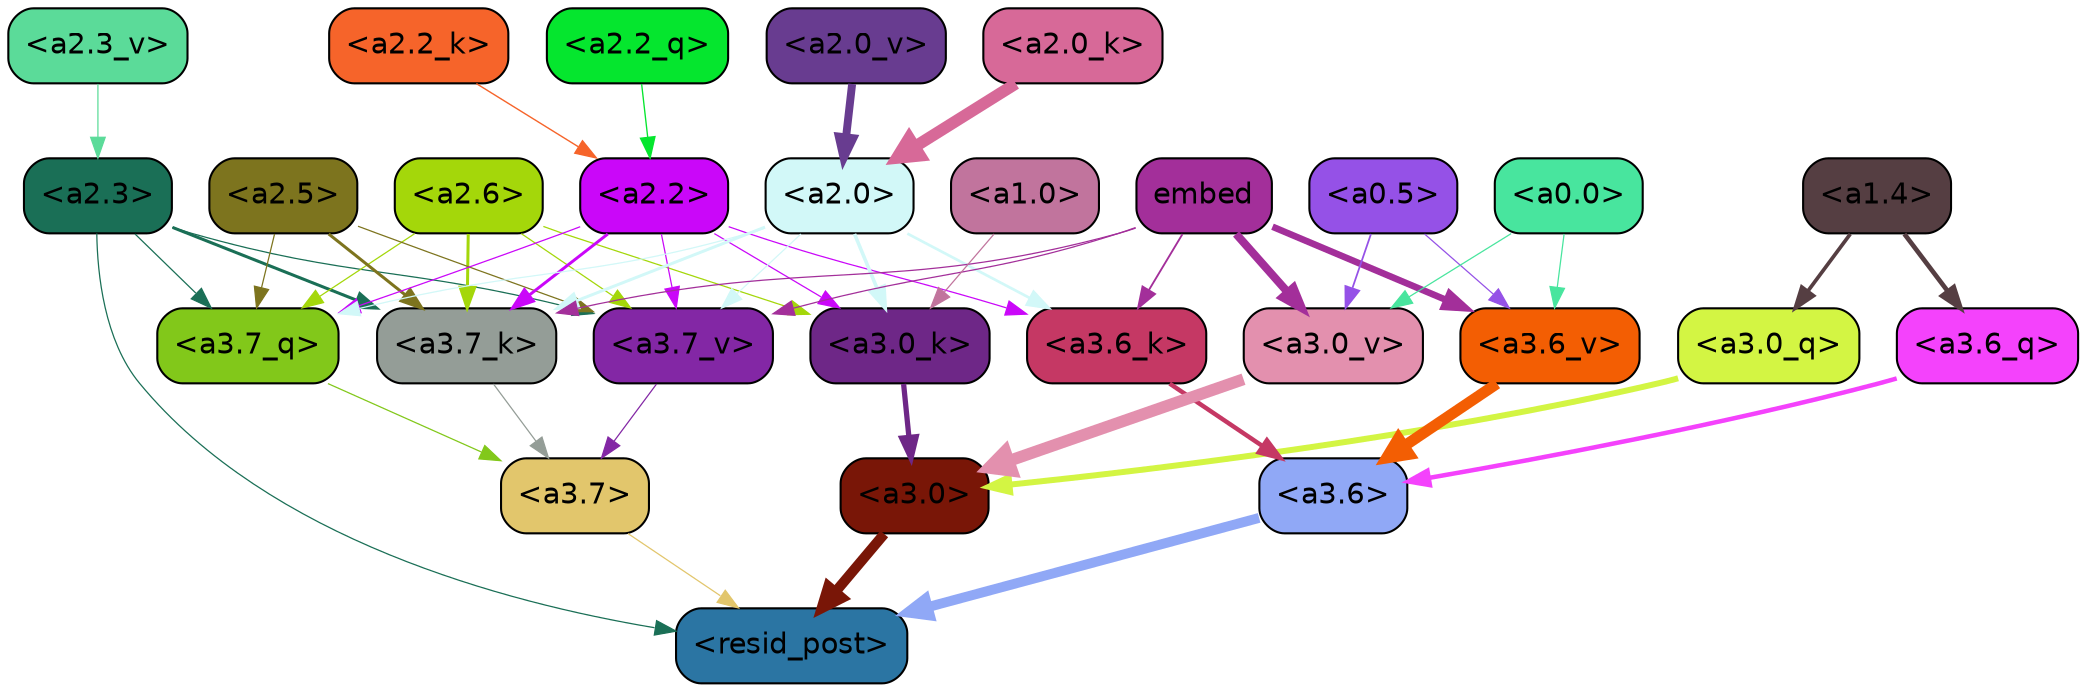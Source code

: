 strict digraph "" {
	graph [bgcolor=transparent,
		layout=dot,
		overlap=false,
		splines=true
	];
	"<a3.7>"	[color=black,
		fillcolor="#e2c66c",
		fontname=Helvetica,
		shape=box,
		style="filled, rounded"];
	"<resid_post>"	[color=black,
		fillcolor="#2b75a3",
		fontname=Helvetica,
		shape=box,
		style="filled, rounded"];
	"<a3.7>" -> "<resid_post>"	[color="#e2c66c",
		penwidth=0.6];
	"<a3.6>"	[color=black,
		fillcolor="#90a8f6",
		fontname=Helvetica,
		shape=box,
		style="filled, rounded"];
	"<a3.6>" -> "<resid_post>"	[color="#90a8f6",
		penwidth=4.746312499046326];
	"<a3.0>"	[color=black,
		fillcolor="#791607",
		fontname=Helvetica,
		shape=box,
		style="filled, rounded"];
	"<a3.0>" -> "<resid_post>"	[color="#791607",
		penwidth=4.896343111991882];
	"<a2.3>"	[color=black,
		fillcolor="#1a6f56",
		fontname=Helvetica,
		shape=box,
		style="filled, rounded"];
	"<a2.3>" -> "<resid_post>"	[color="#1a6f56",
		penwidth=0.6];
	"<a3.7_q>"	[color=black,
		fillcolor="#82c81a",
		fontname=Helvetica,
		shape=box,
		style="filled, rounded"];
	"<a2.3>" -> "<a3.7_q>"	[color="#1a6f56",
		penwidth=0.6];
	"<a3.7_k>"	[color=black,
		fillcolor="#949d97",
		fontname=Helvetica,
		shape=box,
		style="filled, rounded"];
	"<a2.3>" -> "<a3.7_k>"	[color="#1a6f56",
		penwidth=1.467104621231556];
	"<a3.7_v>"	[color=black,
		fillcolor="#8327a5",
		fontname=Helvetica,
		shape=box,
		style="filled, rounded"];
	"<a2.3>" -> "<a3.7_v>"	[color="#1a6f56",
		penwidth=0.6];
	"<a3.7_q>" -> "<a3.7>"	[color="#82c81a",
		penwidth=0.6];
	"<a3.6_q>"	[color=black,
		fillcolor="#f442fc",
		fontname=Helvetica,
		shape=box,
		style="filled, rounded"];
	"<a3.6_q>" -> "<a3.6>"	[color="#f442fc",
		penwidth=2.160832464694977];
	"<a3.0_q>"	[color=black,
		fillcolor="#d3f543",
		fontname=Helvetica,
		shape=box,
		style="filled, rounded"];
	"<a3.0_q>" -> "<a3.0>"	[color="#d3f543",
		penwidth=2.870753765106201];
	"<a3.7_k>" -> "<a3.7>"	[color="#949d97",
		penwidth=0.6];
	"<a3.6_k>"	[color=black,
		fillcolor="#c53864",
		fontname=Helvetica,
		shape=box,
		style="filled, rounded"];
	"<a3.6_k>" -> "<a3.6>"	[color="#c53864",
		penwidth=2.13908451795578];
	"<a3.0_k>"	[color=black,
		fillcolor="#6e2787",
		fontname=Helvetica,
		shape=box,
		style="filled, rounded"];
	"<a3.0_k>" -> "<a3.0>"	[color="#6e2787",
		penwidth=2.520303964614868];
	"<a3.7_v>" -> "<a3.7>"	[color="#8327a5",
		penwidth=0.6];
	"<a3.6_v>"	[color=black,
		fillcolor="#f35e03",
		fontname=Helvetica,
		shape=box,
		style="filled, rounded"];
	"<a3.6_v>" -> "<a3.6>"	[color="#f35e03",
		penwidth=5.297133803367615];
	"<a3.0_v>"	[color=black,
		fillcolor="#e390ae",
		fontname=Helvetica,
		shape=box,
		style="filled, rounded"];
	"<a3.0_v>" -> "<a3.0>"	[color="#e390ae",
		penwidth=5.680712580680847];
	"<a2.6>"	[color=black,
		fillcolor="#a4d70a",
		fontname=Helvetica,
		shape=box,
		style="filled, rounded"];
	"<a2.6>" -> "<a3.7_q>"	[color="#a4d70a",
		penwidth=0.6];
	"<a2.6>" -> "<a3.7_k>"	[color="#a4d70a",
		penwidth=1.4453159049153328];
	"<a2.6>" -> "<a3.0_k>"	[color="#a4d70a",
		penwidth=0.6];
	"<a2.6>" -> "<a3.7_v>"	[color="#a4d70a",
		penwidth=0.6];
	"<a2.5>"	[color=black,
		fillcolor="#7d741e",
		fontname=Helvetica,
		shape=box,
		style="filled, rounded"];
	"<a2.5>" -> "<a3.7_q>"	[color="#7d741e",
		penwidth=0.6];
	"<a2.5>" -> "<a3.7_k>"	[color="#7d741e",
		penwidth=1.4526091292500496];
	"<a2.5>" -> "<a3.7_v>"	[color="#7d741e",
		penwidth=0.6];
	"<a2.2>"	[color=black,
		fillcolor="#ca07f9",
		fontname=Helvetica,
		shape=box,
		style="filled, rounded"];
	"<a2.2>" -> "<a3.7_q>"	[color="#ca07f9",
		penwidth=0.6];
	"<a2.2>" -> "<a3.7_k>"	[color="#ca07f9",
		penwidth=1.4310357049107552];
	"<a2.2>" -> "<a3.6_k>"	[color="#ca07f9",
		penwidth=0.6];
	"<a2.2>" -> "<a3.0_k>"	[color="#ca07f9",
		penwidth=0.6];
	"<a2.2>" -> "<a3.7_v>"	[color="#ca07f9",
		penwidth=0.6];
	"<a2.0>"	[color=black,
		fillcolor="#d2f8f8",
		fontname=Helvetica,
		shape=box,
		style="filled, rounded"];
	"<a2.0>" -> "<a3.7_q>"	[color="#d2f8f8",
		penwidth=0.6];
	"<a2.0>" -> "<a3.7_k>"	[color="#d2f8f8",
		penwidth=1.4314699843525887];
	"<a2.0>" -> "<a3.6_k>"	[color="#d2f8f8",
		penwidth=1.2950235605239868];
	"<a2.0>" -> "<a3.0_k>"	[color="#d2f8f8",
		penwidth=1.712992787361145];
	"<a2.0>" -> "<a3.7_v>"	[color="#d2f8f8",
		penwidth=0.6];
	"<a1.4>"	[color=black,
		fillcolor="#553e42",
		fontname=Helvetica,
		shape=box,
		style="filled, rounded"];
	"<a1.4>" -> "<a3.6_q>"	[color="#553e42",
		penwidth=2.242796540260315];
	"<a1.4>" -> "<a3.0_q>"	[color="#553e42",
		penwidth=1.7808996737003326];
	embed	[color=black,
		fillcolor="#a32f9a",
		fontname=Helvetica,
		shape=box,
		style="filled, rounded"];
	embed -> "<a3.7_k>"	[color="#a32f9a",
		penwidth=0.6];
	embed -> "<a3.6_k>"	[color="#a32f9a",
		penwidth=0.891706109046936];
	embed -> "<a3.7_v>"	[color="#a32f9a",
		penwidth=0.6];
	embed -> "<a3.6_v>"	[color="#a32f9a",
		penwidth=3.1766927242279053];
	embed -> "<a3.0_v>"	[color="#a32f9a",
		penwidth=3.9005755856633186];
	"<a1.0>"	[color=black,
		fillcolor="#c1749d",
		fontname=Helvetica,
		shape=box,
		style="filled, rounded"];
	"<a1.0>" -> "<a3.0_k>"	[color="#c1749d",
		penwidth=0.6];
	"<a0.5>"	[color=black,
		fillcolor="#9551e7",
		fontname=Helvetica,
		shape=box,
		style="filled, rounded"];
	"<a0.5>" -> "<a3.6_v>"	[color="#9551e7",
		penwidth=0.6];
	"<a0.5>" -> "<a3.0_v>"	[color="#9551e7",
		penwidth=0.8493617177009583];
	"<a0.0>"	[color=black,
		fillcolor="#48e59e",
		fontname=Helvetica,
		shape=box,
		style="filled, rounded"];
	"<a0.0>" -> "<a3.6_v>"	[color="#48e59e",
		penwidth=0.6];
	"<a0.0>" -> "<a3.0_v>"	[color="#48e59e",
		penwidth=0.6];
	"<a2.2_q>"	[color=black,
		fillcolor="#05e62e",
		fontname=Helvetica,
		shape=box,
		style="filled, rounded"];
	"<a2.2_q>" -> "<a2.2>"	[color="#05e62e",
		penwidth=0.6449352353811264];
	"<a2.2_k>"	[color=black,
		fillcolor="#f6642a",
		fontname=Helvetica,
		shape=box,
		style="filled, rounded"];
	"<a2.2_k>" -> "<a2.2>"	[color="#f6642a",
		penwidth=0.6690489649772644];
	"<a2.0_k>"	[color=black,
		fillcolor="#d76998",
		fontname=Helvetica,
		shape=box,
		style="filled, rounded"];
	"<a2.0_k>" -> "<a2.0>"	[color="#d76998",
		penwidth=5.656688302755356];
	"<a2.3_v>"	[color=black,
		fillcolor="#5bdb99",
		fontname=Helvetica,
		shape=box,
		style="filled, rounded"];
	"<a2.3_v>" -> "<a2.3>"	[color="#5bdb99",
		penwidth=0.6];
	"<a2.0_v>"	[color=black,
		fillcolor="#683c90",
		fontname=Helvetica,
		shape=box,
		style="filled, rounded"];
	"<a2.0_v>" -> "<a2.0>"	[color="#683c90",
		penwidth=3.8170836865901947];
}
